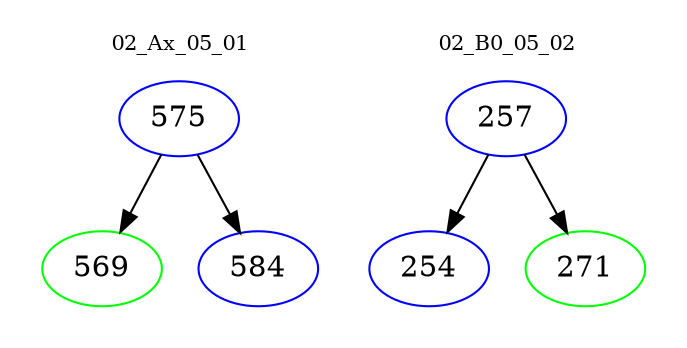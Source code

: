 digraph{
subgraph cluster_0 {
color = white
label = "02_Ax_05_01";
fontsize=10;
T0_575 [label="575", color="blue"]
T0_575 -> T0_569 [color="black"]
T0_569 [label="569", color="green"]
T0_575 -> T0_584 [color="black"]
T0_584 [label="584", color="blue"]
}
subgraph cluster_1 {
color = white
label = "02_B0_05_02";
fontsize=10;
T1_257 [label="257", color="blue"]
T1_257 -> T1_254 [color="black"]
T1_254 [label="254", color="blue"]
T1_257 -> T1_271 [color="black"]
T1_271 [label="271", color="green"]
}
}
